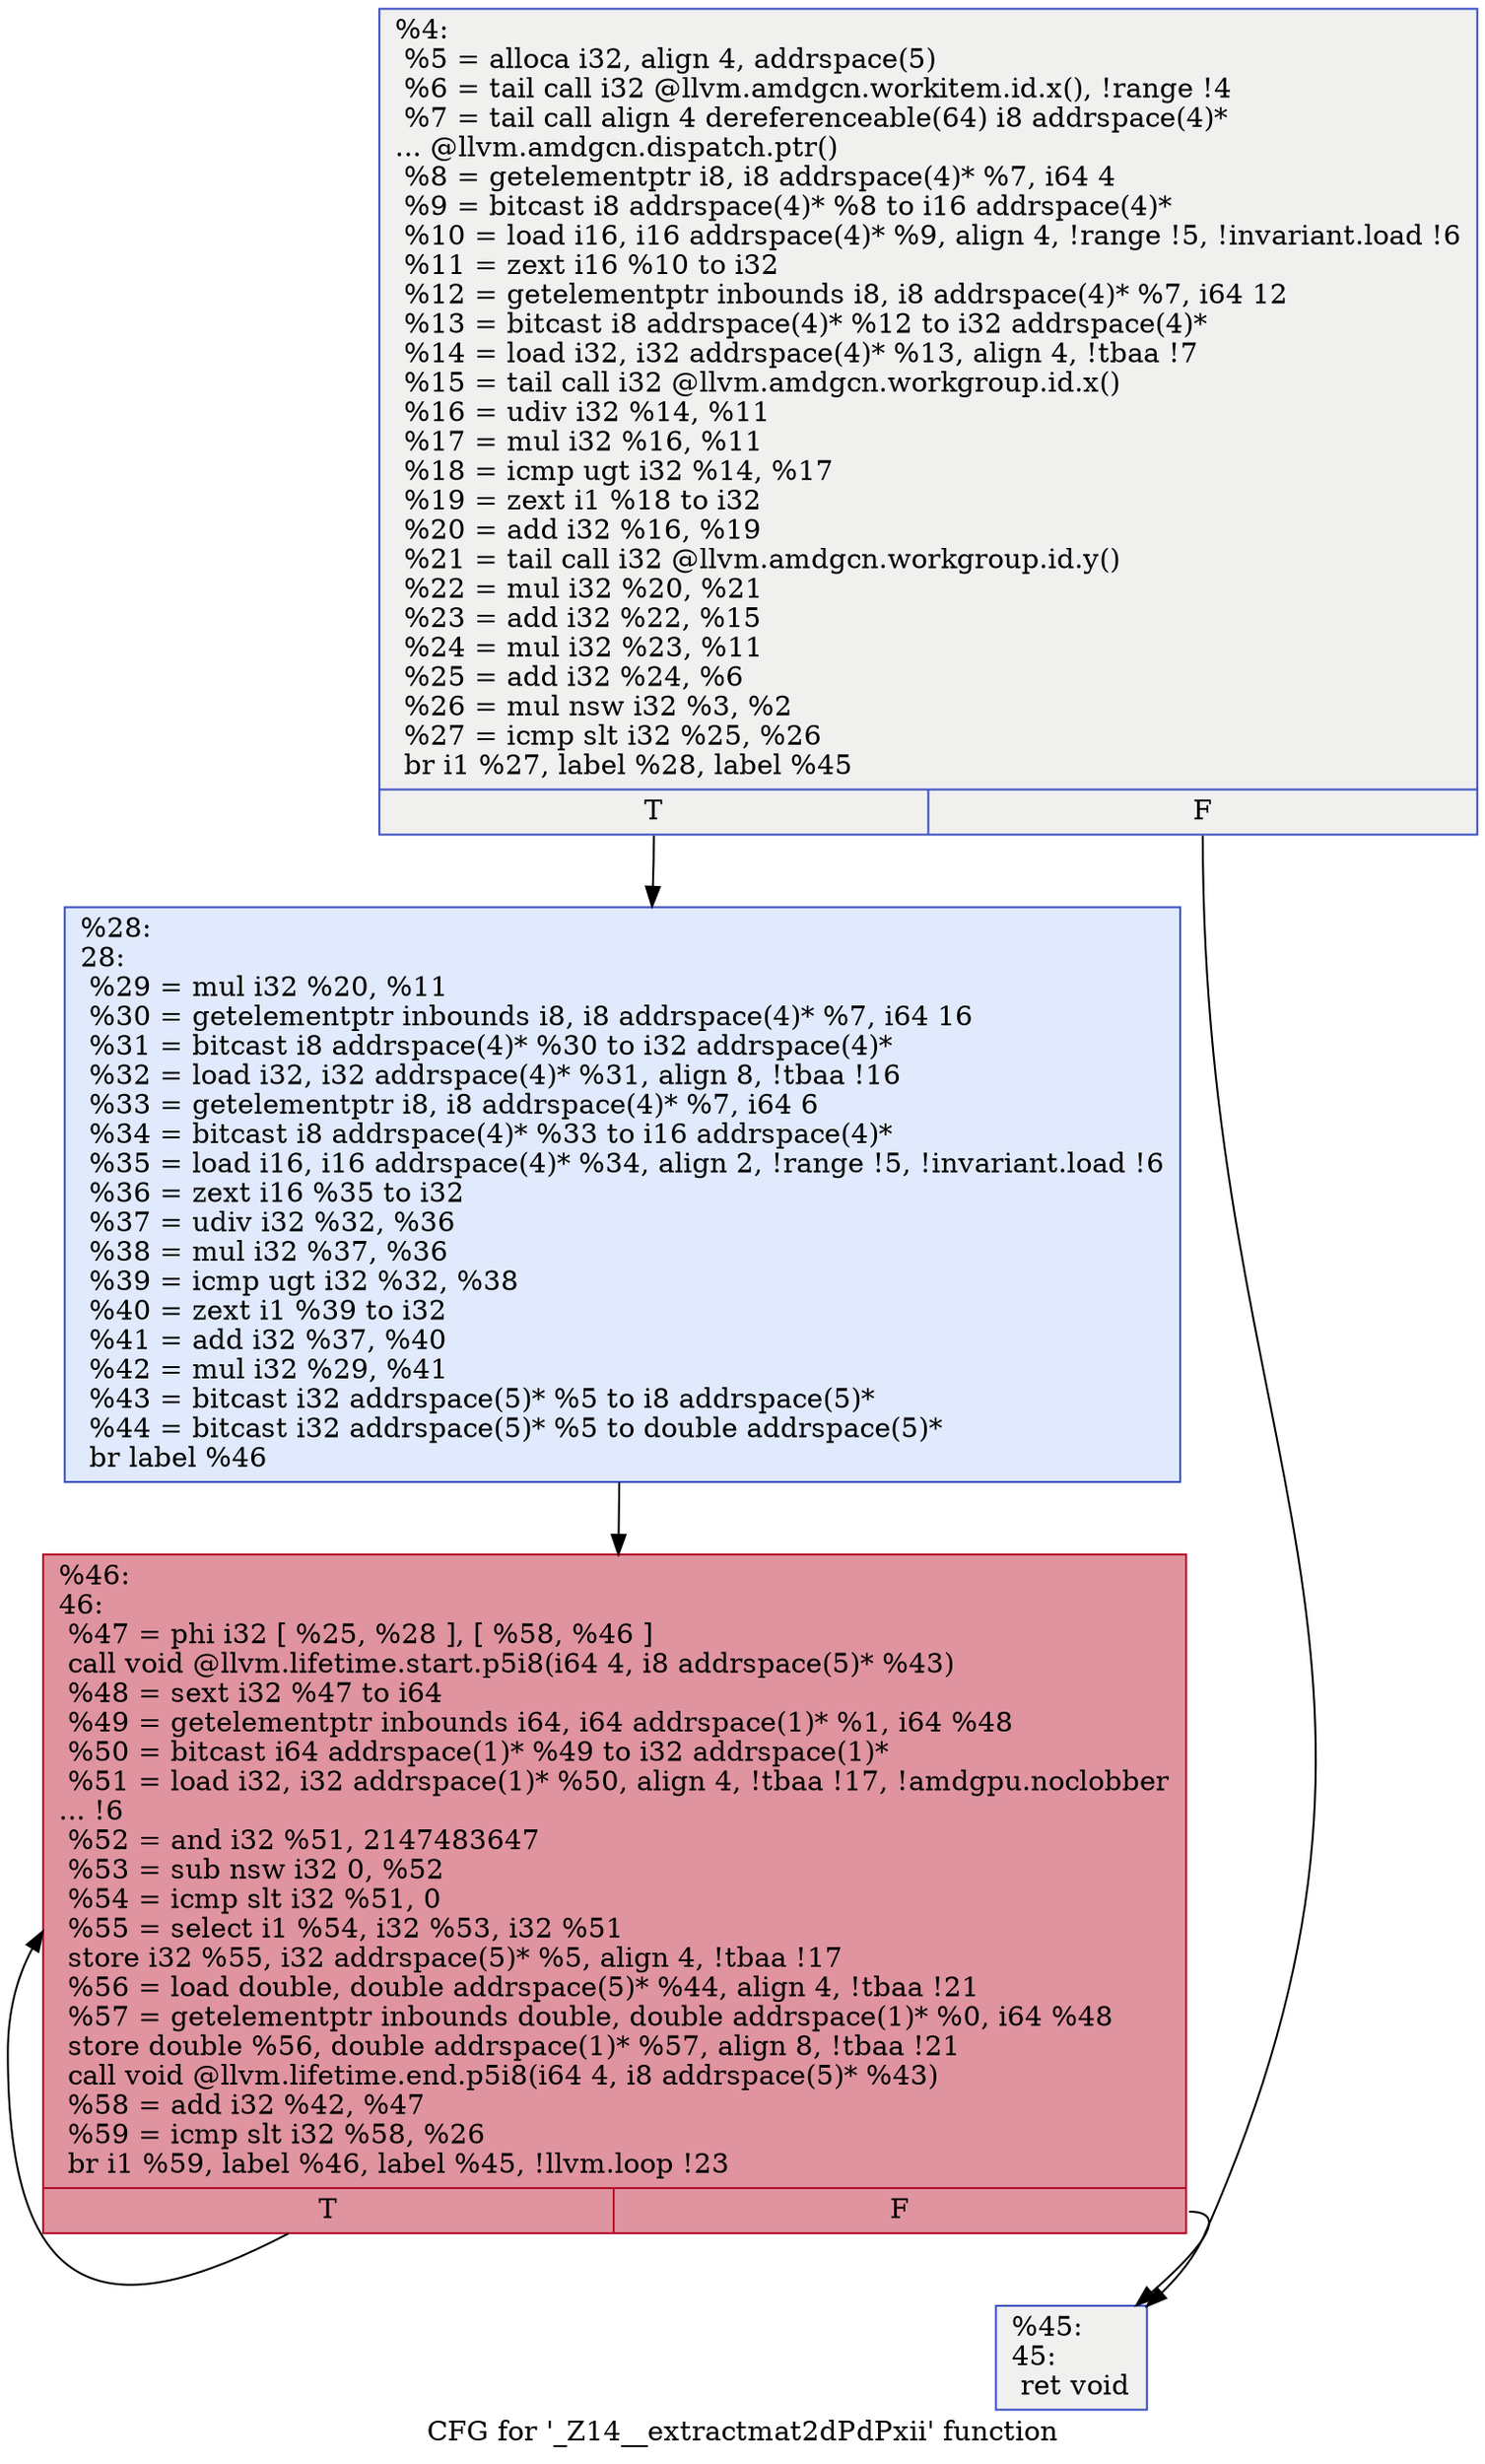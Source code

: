 digraph "CFG for '_Z14__extractmat2dPdPxii' function" {
	label="CFG for '_Z14__extractmat2dPdPxii' function";

	Node0x5740090 [shape=record,color="#3d50c3ff", style=filled, fillcolor="#dedcdb70",label="{%4:\l  %5 = alloca i32, align 4, addrspace(5)\l  %6 = tail call i32 @llvm.amdgcn.workitem.id.x(), !range !4\l  %7 = tail call align 4 dereferenceable(64) i8 addrspace(4)*\l... @llvm.amdgcn.dispatch.ptr()\l  %8 = getelementptr i8, i8 addrspace(4)* %7, i64 4\l  %9 = bitcast i8 addrspace(4)* %8 to i16 addrspace(4)*\l  %10 = load i16, i16 addrspace(4)* %9, align 4, !range !5, !invariant.load !6\l  %11 = zext i16 %10 to i32\l  %12 = getelementptr inbounds i8, i8 addrspace(4)* %7, i64 12\l  %13 = bitcast i8 addrspace(4)* %12 to i32 addrspace(4)*\l  %14 = load i32, i32 addrspace(4)* %13, align 4, !tbaa !7\l  %15 = tail call i32 @llvm.amdgcn.workgroup.id.x()\l  %16 = udiv i32 %14, %11\l  %17 = mul i32 %16, %11\l  %18 = icmp ugt i32 %14, %17\l  %19 = zext i1 %18 to i32\l  %20 = add i32 %16, %19\l  %21 = tail call i32 @llvm.amdgcn.workgroup.id.y()\l  %22 = mul i32 %20, %21\l  %23 = add i32 %22, %15\l  %24 = mul i32 %23, %11\l  %25 = add i32 %24, %6\l  %26 = mul nsw i32 %3, %2\l  %27 = icmp slt i32 %25, %26\l  br i1 %27, label %28, label %45\l|{<s0>T|<s1>F}}"];
	Node0x5740090:s0 -> Node0x57429c0;
	Node0x5740090:s1 -> Node0x5742a50;
	Node0x57429c0 [shape=record,color="#3d50c3ff", style=filled, fillcolor="#b9d0f970",label="{%28:\l28:                                               \l  %29 = mul i32 %20, %11\l  %30 = getelementptr inbounds i8, i8 addrspace(4)* %7, i64 16\l  %31 = bitcast i8 addrspace(4)* %30 to i32 addrspace(4)*\l  %32 = load i32, i32 addrspace(4)* %31, align 8, !tbaa !16\l  %33 = getelementptr i8, i8 addrspace(4)* %7, i64 6\l  %34 = bitcast i8 addrspace(4)* %33 to i16 addrspace(4)*\l  %35 = load i16, i16 addrspace(4)* %34, align 2, !range !5, !invariant.load !6\l  %36 = zext i16 %35 to i32\l  %37 = udiv i32 %32, %36\l  %38 = mul i32 %37, %36\l  %39 = icmp ugt i32 %32, %38\l  %40 = zext i1 %39 to i32\l  %41 = add i32 %37, %40\l  %42 = mul i32 %29, %41\l  %43 = bitcast i32 addrspace(5)* %5 to i8 addrspace(5)*\l  %44 = bitcast i32 addrspace(5)* %5 to double addrspace(5)*\l  br label %46\l}"];
	Node0x57429c0 -> Node0x5744310;
	Node0x5742a50 [shape=record,color="#3d50c3ff", style=filled, fillcolor="#dedcdb70",label="{%45:\l45:                                               \l  ret void\l}"];
	Node0x5744310 [shape=record,color="#b70d28ff", style=filled, fillcolor="#b70d2870",label="{%46:\l46:                                               \l  %47 = phi i32 [ %25, %28 ], [ %58, %46 ]\l  call void @llvm.lifetime.start.p5i8(i64 4, i8 addrspace(5)* %43)\l  %48 = sext i32 %47 to i64\l  %49 = getelementptr inbounds i64, i64 addrspace(1)* %1, i64 %48\l  %50 = bitcast i64 addrspace(1)* %49 to i32 addrspace(1)*\l  %51 = load i32, i32 addrspace(1)* %50, align 4, !tbaa !17, !amdgpu.noclobber\l... !6\l  %52 = and i32 %51, 2147483647\l  %53 = sub nsw i32 0, %52\l  %54 = icmp slt i32 %51, 0\l  %55 = select i1 %54, i32 %53, i32 %51\l  store i32 %55, i32 addrspace(5)* %5, align 4, !tbaa !17\l  %56 = load double, double addrspace(5)* %44, align 4, !tbaa !21\l  %57 = getelementptr inbounds double, double addrspace(1)* %0, i64 %48\l  store double %56, double addrspace(1)* %57, align 8, !tbaa !21\l  call void @llvm.lifetime.end.p5i8(i64 4, i8 addrspace(5)* %43)\l  %58 = add i32 %42, %47\l  %59 = icmp slt i32 %58, %26\l  br i1 %59, label %46, label %45, !llvm.loop !23\l|{<s0>T|<s1>F}}"];
	Node0x5744310:s0 -> Node0x5744310;
	Node0x5744310:s1 -> Node0x5742a50;
}
